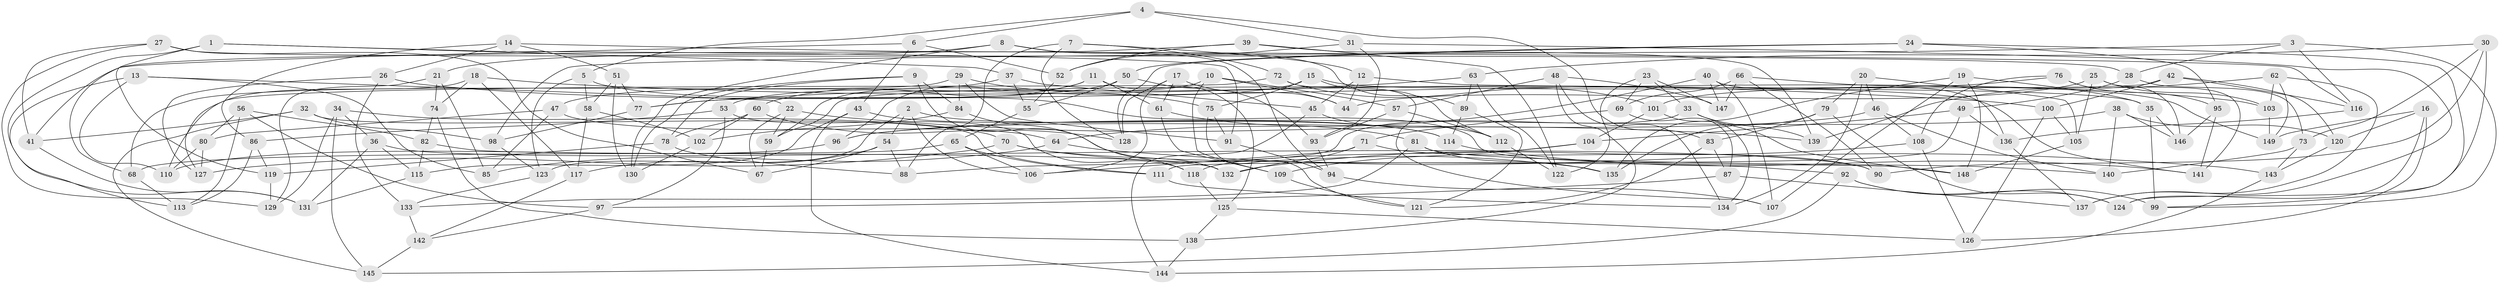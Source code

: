 // coarse degree distribution, {4: 0.08888888888888889, 7: 0.17777777777777778, 6: 0.26666666666666666, 3: 0.022222222222222223, 8: 0.17777777777777778, 10: 0.08888888888888889, 5: 0.06666666666666667, 12: 0.022222222222222223, 9: 0.08888888888888889}
// Generated by graph-tools (version 1.1) at 2025/38/03/04/25 23:38:12]
// undirected, 149 vertices, 298 edges
graph export_dot {
  node [color=gray90,style=filled];
  1;
  2;
  3;
  4;
  5;
  6;
  7;
  8;
  9;
  10;
  11;
  12;
  13;
  14;
  15;
  16;
  17;
  18;
  19;
  20;
  21;
  22;
  23;
  24;
  25;
  26;
  27;
  28;
  29;
  30;
  31;
  32;
  33;
  34;
  35;
  36;
  37;
  38;
  39;
  40;
  41;
  42;
  43;
  44;
  45;
  46;
  47;
  48;
  49;
  50;
  51;
  52;
  53;
  54;
  55;
  56;
  57;
  58;
  59;
  60;
  61;
  62;
  63;
  64;
  65;
  66;
  67;
  68;
  69;
  70;
  71;
  72;
  73;
  74;
  75;
  76;
  77;
  78;
  79;
  80;
  81;
  82;
  83;
  84;
  85;
  86;
  87;
  88;
  89;
  90;
  91;
  92;
  93;
  94;
  95;
  96;
  97;
  98;
  99;
  100;
  101;
  102;
  103;
  104;
  105;
  106;
  107;
  108;
  109;
  110;
  111;
  112;
  113;
  114;
  115;
  116;
  117;
  118;
  119;
  120;
  121;
  122;
  123;
  124;
  125;
  126;
  127;
  128;
  129;
  130;
  131;
  132;
  133;
  134;
  135;
  136;
  137;
  138;
  139;
  140;
  141;
  142;
  143;
  144;
  145;
  146;
  147;
  148;
  149;
  1 -- 131;
  1 -- 37;
  1 -- 91;
  1 -- 119;
  2 -- 114;
  2 -- 123;
  2 -- 106;
  2 -- 54;
  3 -- 98;
  3 -- 116;
  3 -- 99;
  3 -- 28;
  4 -- 31;
  4 -- 5;
  4 -- 6;
  4 -- 83;
  5 -- 123;
  5 -- 148;
  5 -- 58;
  6 -- 68;
  6 -- 52;
  6 -- 43;
  7 -- 12;
  7 -- 88;
  7 -- 72;
  7 -- 128;
  8 -- 94;
  8 -- 21;
  8 -- 89;
  8 -- 130;
  9 -- 132;
  9 -- 84;
  9 -- 78;
  9 -- 130;
  10 -- 44;
  10 -- 109;
  10 -- 59;
  10 -- 57;
  11 -- 61;
  11 -- 96;
  11 -- 125;
  11 -- 60;
  12 -- 45;
  12 -- 44;
  12 -- 141;
  13 -- 22;
  13 -- 113;
  13 -- 85;
  13 -- 110;
  14 -- 26;
  14 -- 86;
  14 -- 51;
  14 -- 116;
  15 -- 112;
  15 -- 35;
  15 -- 53;
  15 -- 75;
  16 -- 124;
  16 -- 149;
  16 -- 120;
  16 -- 126;
  17 -- 128;
  17 -- 44;
  17 -- 106;
  17 -- 61;
  18 -- 127;
  18 -- 100;
  18 -- 74;
  18 -- 117;
  19 -- 107;
  19 -- 35;
  19 -- 135;
  19 -- 148;
  20 -- 105;
  20 -- 79;
  20 -- 134;
  20 -- 46;
  21 -- 129;
  21 -- 85;
  21 -- 74;
  22 -- 67;
  22 -- 59;
  22 -- 139;
  23 -- 33;
  23 -- 122;
  23 -- 69;
  23 -- 147;
  24 -- 99;
  24 -- 50;
  24 -- 128;
  24 -- 95;
  25 -- 103;
  25 -- 44;
  25 -- 141;
  25 -- 105;
  26 -- 127;
  26 -- 103;
  26 -- 133;
  27 -- 67;
  27 -- 28;
  27 -- 41;
  27 -- 129;
  28 -- 49;
  28 -- 73;
  29 -- 68;
  29 -- 75;
  29 -- 84;
  29 -- 91;
  30 -- 63;
  30 -- 90;
  30 -- 124;
  30 -- 73;
  31 -- 93;
  31 -- 137;
  31 -- 52;
  32 -- 41;
  32 -- 98;
  32 -- 111;
  32 -- 145;
  33 -- 88;
  33 -- 139;
  33 -- 148;
  34 -- 145;
  34 -- 36;
  34 -- 129;
  34 -- 70;
  35 -- 146;
  35 -- 99;
  36 -- 131;
  36 -- 115;
  36 -- 90;
  37 -- 47;
  37 -- 55;
  37 -- 45;
  38 -- 140;
  38 -- 96;
  38 -- 146;
  38 -- 120;
  39 -- 41;
  39 -- 139;
  39 -- 52;
  39 -- 122;
  40 -- 107;
  40 -- 147;
  40 -- 64;
  40 -- 136;
  41 -- 131;
  42 -- 116;
  42 -- 59;
  42 -- 100;
  42 -- 120;
  43 -- 144;
  43 -- 114;
  43 -- 115;
  45 -- 112;
  45 -- 144;
  46 -- 140;
  46 -- 108;
  46 -- 96;
  47 -- 85;
  47 -- 80;
  47 -- 64;
  48 -- 147;
  48 -- 57;
  48 -- 134;
  48 -- 138;
  49 -- 111;
  49 -- 104;
  49 -- 136;
  50 -- 55;
  50 -- 77;
  50 -- 93;
  51 -- 58;
  51 -- 130;
  51 -- 77;
  52 -- 55;
  53 -- 118;
  53 -- 97;
  53 -- 86;
  54 -- 117;
  54 -- 67;
  54 -- 88;
  55 -- 65;
  56 -- 82;
  56 -- 97;
  56 -- 80;
  56 -- 113;
  57 -- 112;
  57 -- 93;
  58 -- 102;
  58 -- 117;
  59 -- 67;
  60 -- 128;
  60 -- 102;
  60 -- 78;
  61 -- 81;
  61 -- 109;
  62 -- 139;
  62 -- 137;
  62 -- 103;
  62 -- 149;
  63 -- 122;
  63 -- 77;
  63 -- 89;
  64 -- 85;
  64 -- 143;
  65 -- 111;
  65 -- 106;
  65 -- 68;
  66 -- 149;
  66 -- 90;
  66 -- 147;
  66 -- 69;
  68 -- 113;
  69 -- 87;
  69 -- 71;
  70 -- 92;
  70 -- 135;
  70 -- 127;
  71 -- 132;
  71 -- 106;
  71 -- 90;
  72 -- 110;
  72 -- 107;
  72 -- 101;
  73 -- 140;
  73 -- 143;
  74 -- 138;
  74 -- 82;
  75 -- 91;
  75 -- 121;
  76 -- 95;
  76 -- 108;
  76 -- 146;
  76 -- 101;
  77 -- 98;
  78 -- 88;
  78 -- 119;
  79 -- 124;
  79 -- 83;
  79 -- 135;
  80 -- 127;
  80 -- 110;
  81 -- 140;
  81 -- 133;
  81 -- 135;
  82 -- 132;
  82 -- 115;
  83 -- 121;
  83 -- 87;
  84 -- 102;
  84 -- 118;
  86 -- 113;
  86 -- 119;
  87 -- 137;
  87 -- 97;
  89 -- 114;
  89 -- 121;
  91 -- 94;
  92 -- 99;
  92 -- 124;
  92 -- 145;
  93 -- 94;
  94 -- 107;
  95 -- 146;
  95 -- 141;
  96 -- 110;
  97 -- 142;
  98 -- 123;
  100 -- 105;
  100 -- 126;
  101 -- 134;
  101 -- 104;
  102 -- 130;
  103 -- 149;
  104 -- 109;
  104 -- 118;
  105 -- 148;
  108 -- 132;
  108 -- 126;
  109 -- 121;
  111 -- 134;
  112 -- 122;
  114 -- 141;
  115 -- 131;
  116 -- 136;
  117 -- 142;
  118 -- 125;
  119 -- 129;
  120 -- 143;
  123 -- 133;
  125 -- 138;
  125 -- 126;
  133 -- 142;
  136 -- 137;
  138 -- 144;
  142 -- 145;
  143 -- 144;
}
